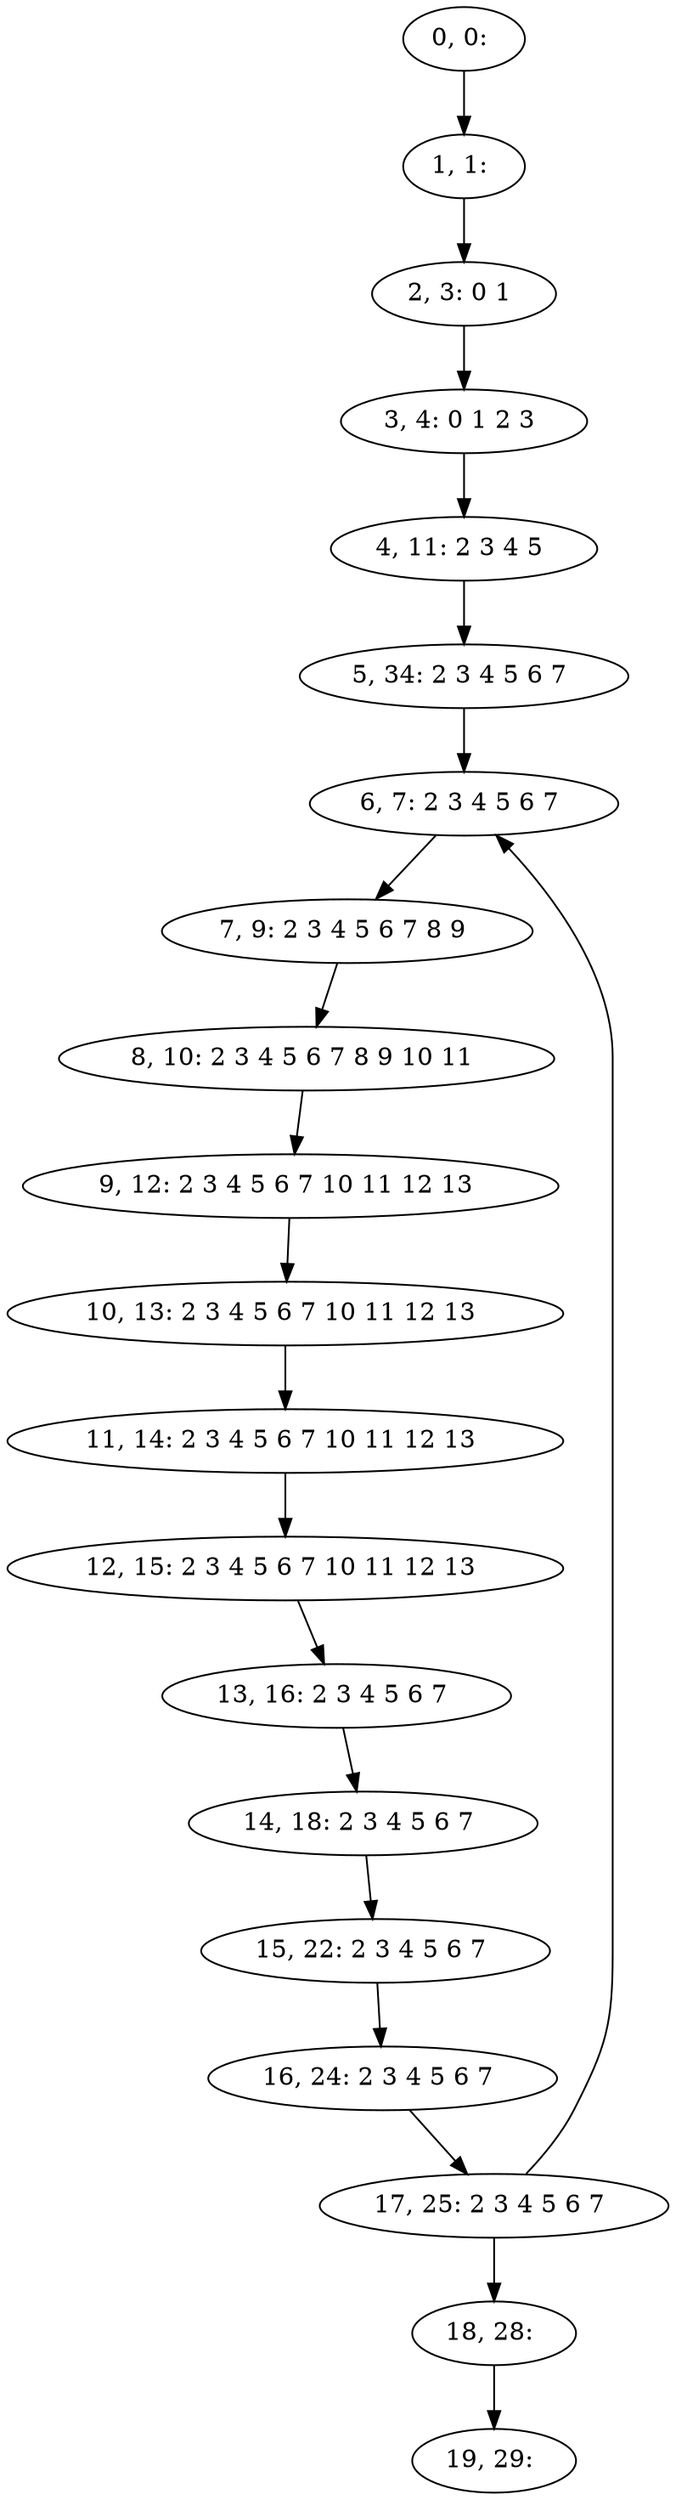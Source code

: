 digraph G {
0[label="0, 0: "];
1[label="1, 1: "];
2[label="2, 3: 0 1 "];
3[label="3, 4: 0 1 2 3 "];
4[label="4, 11: 2 3 4 5 "];
5[label="5, 34: 2 3 4 5 6 7 "];
6[label="6, 7: 2 3 4 5 6 7 "];
7[label="7, 9: 2 3 4 5 6 7 8 9 "];
8[label="8, 10: 2 3 4 5 6 7 8 9 10 11 "];
9[label="9, 12: 2 3 4 5 6 7 10 11 12 13 "];
10[label="10, 13: 2 3 4 5 6 7 10 11 12 13 "];
11[label="11, 14: 2 3 4 5 6 7 10 11 12 13 "];
12[label="12, 15: 2 3 4 5 6 7 10 11 12 13 "];
13[label="13, 16: 2 3 4 5 6 7 "];
14[label="14, 18: 2 3 4 5 6 7 "];
15[label="15, 22: 2 3 4 5 6 7 "];
16[label="16, 24: 2 3 4 5 6 7 "];
17[label="17, 25: 2 3 4 5 6 7 "];
18[label="18, 28: "];
19[label="19, 29: "];
0->1 ;
1->2 ;
2->3 ;
3->4 ;
4->5 ;
5->6 ;
6->7 ;
7->8 ;
8->9 ;
9->10 ;
10->11 ;
11->12 ;
12->13 ;
13->14 ;
14->15 ;
15->16 ;
16->17 ;
17->18 ;
17->6 ;
18->19 ;
}
